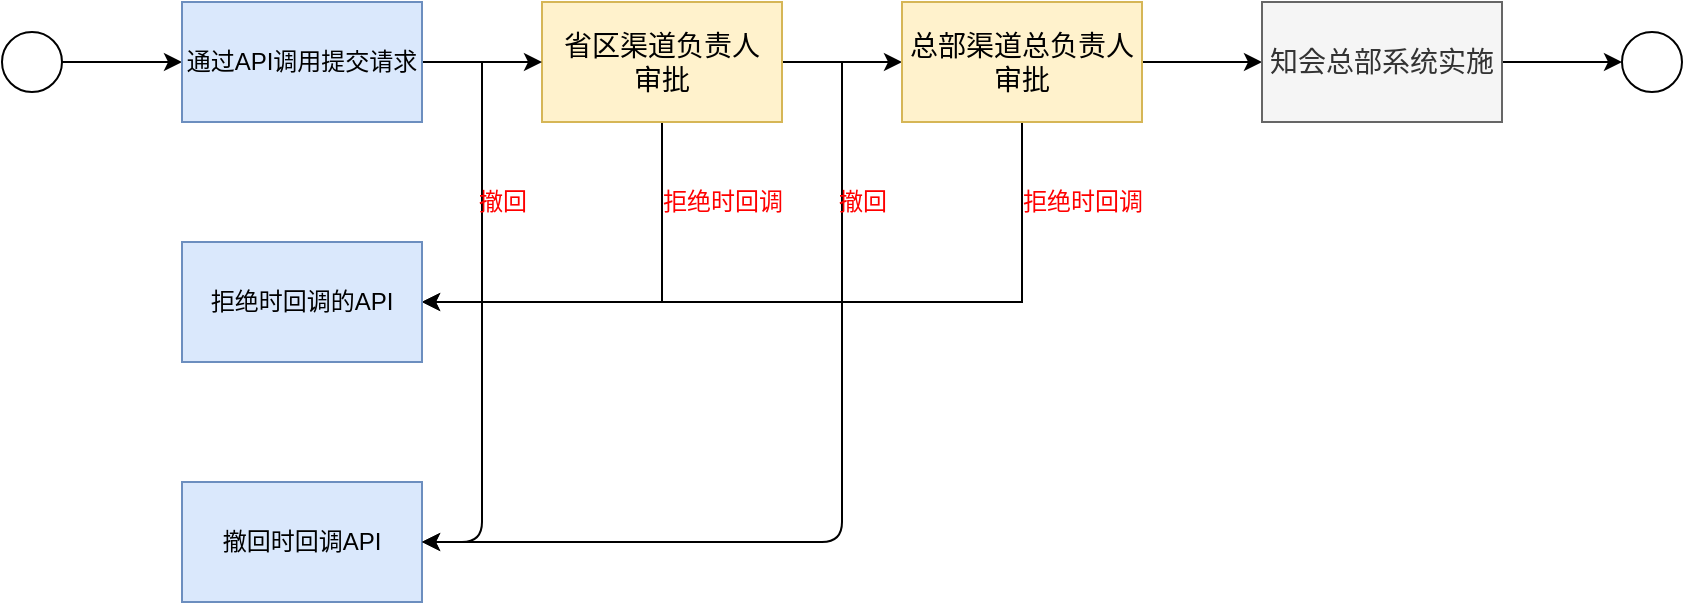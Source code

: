<mxfile version="13.10.0" type="github">
  <diagram id="vjTfA5BNvJq1l5fDXRYV" name="Page-1">
    <mxGraphModel dx="786" dy="514" grid="1" gridSize="10" guides="1" tooltips="1" connect="1" arrows="1" fold="1" page="1" pageScale="1" pageWidth="827" pageHeight="1169" math="0" shadow="0">
      <root>
        <mxCell id="0" />
        <mxCell id="1" parent="0" />
        <mxCell id="1w_yLTOK1MW38-RyeeTR-6" style="edgeStyle=orthogonalEdgeStyle;rounded=0;orthogonalLoop=1;jettySize=auto;html=1;exitX=1;exitY=0.5;exitDx=0;exitDy=0;entryX=0;entryY=0.5;entryDx=0;entryDy=0;" edge="1" parent="1" source="1w_yLTOK1MW38-RyeeTR-1" target="1w_yLTOK1MW38-RyeeTR-5">
          <mxGeometry relative="1" as="geometry" />
        </mxCell>
        <mxCell id="1w_yLTOK1MW38-RyeeTR-15" style="edgeStyle=orthogonalEdgeStyle;rounded=0;orthogonalLoop=1;jettySize=auto;html=1;exitX=0.5;exitY=1;exitDx=0;exitDy=0;entryX=1;entryY=0.5;entryDx=0;entryDy=0;" edge="1" parent="1" source="1w_yLTOK1MW38-RyeeTR-1" target="1w_yLTOK1MW38-RyeeTR-14">
          <mxGeometry relative="1" as="geometry" />
        </mxCell>
        <mxCell id="1w_yLTOK1MW38-RyeeTR-1" value="&lt;font style=&quot;font-size: 14px&quot;&gt;省区渠道负责人&lt;br&gt;审批&lt;br&gt;&lt;/font&gt;" style="rounded=0;whiteSpace=wrap;html=1;fillColor=#fff2cc;strokeColor=#d6b656;" vertex="1" parent="1">
          <mxGeometry x="370" y="180" width="120" height="60" as="geometry" />
        </mxCell>
        <mxCell id="1w_yLTOK1MW38-RyeeTR-9" style="edgeStyle=orthogonalEdgeStyle;rounded=0;orthogonalLoop=1;jettySize=auto;html=1;exitX=1;exitY=0.5;exitDx=0;exitDy=0;entryX=0;entryY=0.5;entryDx=0;entryDy=0;" edge="1" parent="1" source="1w_yLTOK1MW38-RyeeTR-3" target="1w_yLTOK1MW38-RyeeTR-7">
          <mxGeometry relative="1" as="geometry" />
        </mxCell>
        <mxCell id="1w_yLTOK1MW38-RyeeTR-3" value="" style="ellipse;whiteSpace=wrap;html=1;aspect=fixed;" vertex="1" parent="1">
          <mxGeometry x="100" y="195" width="30" height="30" as="geometry" />
        </mxCell>
        <mxCell id="1w_yLTOK1MW38-RyeeTR-11" style="edgeStyle=orthogonalEdgeStyle;rounded=0;orthogonalLoop=1;jettySize=auto;html=1;exitX=1;exitY=0.5;exitDx=0;exitDy=0;entryX=0;entryY=0.5;entryDx=0;entryDy=0;" edge="1" parent="1" source="1w_yLTOK1MW38-RyeeTR-5" target="1w_yLTOK1MW38-RyeeTR-10">
          <mxGeometry relative="1" as="geometry" />
        </mxCell>
        <mxCell id="1w_yLTOK1MW38-RyeeTR-16" style="edgeStyle=orthogonalEdgeStyle;rounded=0;orthogonalLoop=1;jettySize=auto;html=1;exitX=0.5;exitY=1;exitDx=0;exitDy=0;entryX=1;entryY=0.5;entryDx=0;entryDy=0;" edge="1" parent="1" source="1w_yLTOK1MW38-RyeeTR-5" target="1w_yLTOK1MW38-RyeeTR-14">
          <mxGeometry relative="1" as="geometry" />
        </mxCell>
        <mxCell id="1w_yLTOK1MW38-RyeeTR-5" value="&lt;font style=&quot;font-size: 14px&quot;&gt;总部渠道总负责人&lt;br&gt;审批&lt;br&gt;&lt;/font&gt;" style="rounded=0;whiteSpace=wrap;html=1;fillColor=#fff2cc;strokeColor=#d6b656;" vertex="1" parent="1">
          <mxGeometry x="550" y="180" width="120" height="60" as="geometry" />
        </mxCell>
        <mxCell id="1w_yLTOK1MW38-RyeeTR-8" style="edgeStyle=orthogonalEdgeStyle;rounded=0;orthogonalLoop=1;jettySize=auto;html=1;exitX=1;exitY=0.5;exitDx=0;exitDy=0;entryX=0;entryY=0.5;entryDx=0;entryDy=0;" edge="1" parent="1" source="1w_yLTOK1MW38-RyeeTR-7" target="1w_yLTOK1MW38-RyeeTR-1">
          <mxGeometry relative="1" as="geometry" />
        </mxCell>
        <mxCell id="1w_yLTOK1MW38-RyeeTR-7" value="通过API调用提交请求" style="rounded=0;whiteSpace=wrap;html=1;fillColor=#dae8fc;strokeColor=#6c8ebf;" vertex="1" parent="1">
          <mxGeometry x="190" y="180" width="120" height="60" as="geometry" />
        </mxCell>
        <mxCell id="1w_yLTOK1MW38-RyeeTR-13" style="edgeStyle=orthogonalEdgeStyle;rounded=0;orthogonalLoop=1;jettySize=auto;html=1;exitX=1;exitY=0.5;exitDx=0;exitDy=0;entryX=0;entryY=0.5;entryDx=0;entryDy=0;" edge="1" parent="1" source="1w_yLTOK1MW38-RyeeTR-10" target="1w_yLTOK1MW38-RyeeTR-12">
          <mxGeometry relative="1" as="geometry" />
        </mxCell>
        <mxCell id="1w_yLTOK1MW38-RyeeTR-10" value="&lt;font style=&quot;font-size: 14px&quot;&gt;知会总部系统实施&lt;/font&gt;" style="rounded=0;whiteSpace=wrap;html=1;fillColor=#f5f5f5;strokeColor=#666666;fontColor=#333333;" vertex="1" parent="1">
          <mxGeometry x="730" y="180" width="120" height="60" as="geometry" />
        </mxCell>
        <mxCell id="1w_yLTOK1MW38-RyeeTR-12" value="" style="ellipse;whiteSpace=wrap;html=1;aspect=fixed;" vertex="1" parent="1">
          <mxGeometry x="910" y="195" width="30" height="30" as="geometry" />
        </mxCell>
        <mxCell id="1w_yLTOK1MW38-RyeeTR-14" value="拒绝时回调的API" style="rounded=0;whiteSpace=wrap;html=1;fillColor=#dae8fc;strokeColor=#6c8ebf;" vertex="1" parent="1">
          <mxGeometry x="190" y="300" width="120" height="60" as="geometry" />
        </mxCell>
        <mxCell id="1w_yLTOK1MW38-RyeeTR-17" value="拒绝时回调" style="text;html=1;align=center;verticalAlign=middle;resizable=0;points=[];autosize=1;fontColor=#FF0000;" vertex="1" parent="1">
          <mxGeometry x="420" y="270" width="80" height="20" as="geometry" />
        </mxCell>
        <mxCell id="1w_yLTOK1MW38-RyeeTR-18" value="拒绝时回调" style="text;html=1;align=center;verticalAlign=middle;resizable=0;points=[];autosize=1;fontColor=#FF0000;" vertex="1" parent="1">
          <mxGeometry x="600" y="270" width="80" height="20" as="geometry" />
        </mxCell>
        <mxCell id="1w_yLTOK1MW38-RyeeTR-19" value="撤回时回调API" style="rounded=0;whiteSpace=wrap;html=1;fillColor=#dae8fc;strokeColor=#6c8ebf;" vertex="1" parent="1">
          <mxGeometry x="190" y="420" width="120" height="60" as="geometry" />
        </mxCell>
        <mxCell id="1w_yLTOK1MW38-RyeeTR-20" value="" style="endArrow=classic;html=1;fontColor=#FF0000;entryX=1;entryY=0.5;entryDx=0;entryDy=0;edgeStyle=orthogonalEdgeStyle;" edge="1" parent="1" target="1w_yLTOK1MW38-RyeeTR-19">
          <mxGeometry width="50" height="50" relative="1" as="geometry">
            <mxPoint x="340" y="210" as="sourcePoint" />
            <mxPoint x="460" y="300" as="targetPoint" />
            <Array as="points">
              <mxPoint x="340" y="450" />
            </Array>
          </mxGeometry>
        </mxCell>
        <mxCell id="1w_yLTOK1MW38-RyeeTR-21" value="撤回" style="text;html=1;align=center;verticalAlign=middle;resizable=0;points=[];autosize=1;fontColor=#FF0000;" vertex="1" parent="1">
          <mxGeometry x="330" y="270" width="40" height="20" as="geometry" />
        </mxCell>
        <mxCell id="1w_yLTOK1MW38-RyeeTR-22" value="" style="endArrow=classic;html=1;fontColor=#FF0000;edgeStyle=orthogonalEdgeStyle;entryX=1;entryY=0.5;entryDx=0;entryDy=0;" edge="1" parent="1" target="1w_yLTOK1MW38-RyeeTR-19">
          <mxGeometry width="50" height="50" relative="1" as="geometry">
            <mxPoint x="520" y="210" as="sourcePoint" />
            <mxPoint x="320" y="450" as="targetPoint" />
            <Array as="points">
              <mxPoint x="520" y="450" />
            </Array>
          </mxGeometry>
        </mxCell>
        <mxCell id="1w_yLTOK1MW38-RyeeTR-24" value="撤回" style="text;html=1;align=center;verticalAlign=middle;resizable=0;points=[];autosize=1;fontColor=#FF0000;" vertex="1" parent="1">
          <mxGeometry x="510" y="270" width="40" height="20" as="geometry" />
        </mxCell>
      </root>
    </mxGraphModel>
  </diagram>
</mxfile>
